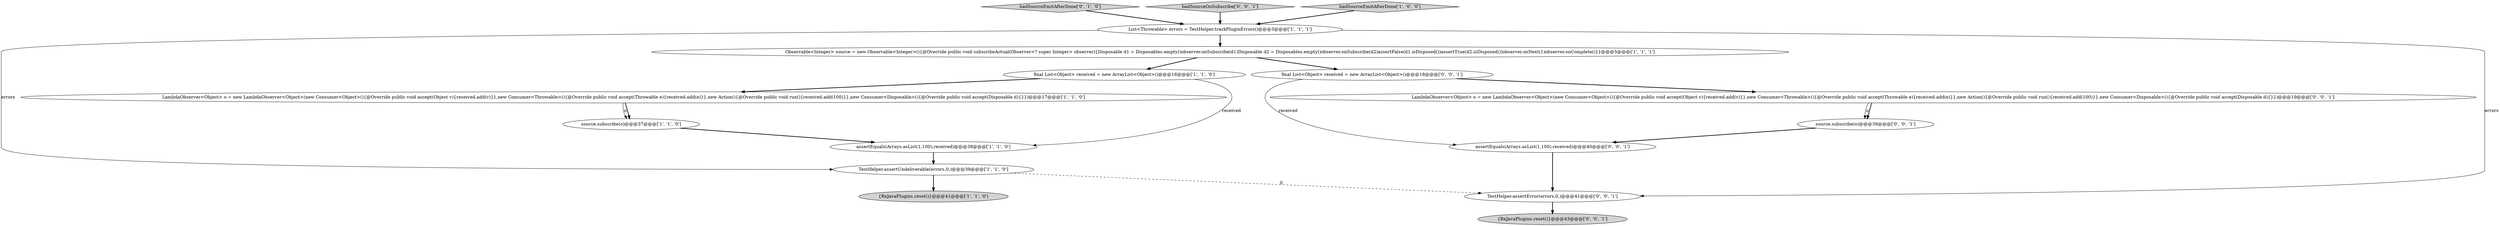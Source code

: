 digraph {
0 [style = filled, label = "TestHelper.assertUndeliverable(errors,0,)@@@39@@@['1', '1', '0']", fillcolor = white, shape = ellipse image = "AAA0AAABBB1BBB"];
8 [style = filled, label = "source.subscribe(o)@@@37@@@['1', '1', '0']", fillcolor = white, shape = ellipse image = "AAA0AAABBB1BBB"];
5 [style = filled, label = "assertEquals(Arrays.asList(1,100),received)@@@38@@@['1', '1', '0']", fillcolor = white, shape = ellipse image = "AAA0AAABBB1BBB"];
6 [style = filled, label = "List<Throwable> errors = TestHelper.trackPluginErrors()@@@3@@@['1', '1', '1']", fillcolor = white, shape = ellipse image = "AAA0AAABBB1BBB"];
9 [style = filled, label = "badSourceEmitAfterDone['0', '1', '0']", fillcolor = lightgray, shape = diamond image = "AAA0AAABBB2BBB"];
1 [style = filled, label = "Observable<Integer> source = new Observable<Integer>(){@Override public void subscribeActual(Observer<? super Integer> observer){Disposable d1 = Disposables.empty()observer.onSubscribe(d1)Disposable d2 = Disposables.empty()observer.onSubscribe(d2)assertFalse(d1.isDisposed())assertTrue(d2.isDisposed())observer.onNext(1)observer.onComplete()}}@@@5@@@['1', '1', '1']", fillcolor = white, shape = ellipse image = "AAA0AAABBB1BBB"];
10 [style = filled, label = "final List<Object> received = new ArrayList<Object>()@@@18@@@['0', '0', '1']", fillcolor = white, shape = ellipse image = "AAA0AAABBB3BBB"];
15 [style = filled, label = "assertEquals(Arrays.asList(1,100),received)@@@40@@@['0', '0', '1']", fillcolor = white, shape = ellipse image = "AAA0AAABBB3BBB"];
11 [style = filled, label = "LambdaObserver<Object> o = new LambdaObserver<Object>(new Consumer<Object>(){@Override public void accept(Object v){received.add(v)}},new Consumer<Throwable>(){@Override public void accept(Throwable e){received.add(e)}},new Action(){@Override public void run(){received.add(100)}},new Consumer<Disposable>(){@Override public void accept(Disposable d){}})@@@19@@@['0', '0', '1']", fillcolor = white, shape = ellipse image = "AAA0AAABBB3BBB"];
7 [style = filled, label = "LambdaObserver<Object> o = new LambdaObserver<Object>(new Consumer<Object>(){@Override public void accept(Object v){received.add(v)}},new Consumer<Throwable>(){@Override public void accept(Throwable e){received.add(e)}},new Action(){@Override public void run(){received.add(100)}},new Consumer<Disposable>(){@Override public void accept(Disposable d){}})@@@17@@@['1', '1', '0']", fillcolor = white, shape = ellipse image = "AAA0AAABBB1BBB"];
13 [style = filled, label = "source.subscribe(o)@@@39@@@['0', '0', '1']", fillcolor = white, shape = ellipse image = "AAA0AAABBB3BBB"];
12 [style = filled, label = "TestHelper.assertError(errors,0,)@@@41@@@['0', '0', '1']", fillcolor = white, shape = ellipse image = "AAA0AAABBB3BBB"];
2 [style = filled, label = "final List<Object> received = new ArrayList<Object>()@@@16@@@['1', '1', '0']", fillcolor = white, shape = ellipse image = "AAA0AAABBB1BBB"];
4 [style = filled, label = "{RxJavaPlugins.reset()}@@@41@@@['1', '1', '0']", fillcolor = lightgray, shape = ellipse image = "AAA0AAABBB1BBB"];
14 [style = filled, label = "{RxJavaPlugins.reset()}@@@43@@@['0', '0', '1']", fillcolor = lightgray, shape = ellipse image = "AAA0AAABBB3BBB"];
16 [style = filled, label = "badSourceOnSubscribe['0', '0', '1']", fillcolor = lightgray, shape = diamond image = "AAA0AAABBB3BBB"];
3 [style = filled, label = "badSourceEmitAfterDone['1', '0', '0']", fillcolor = lightgray, shape = diamond image = "AAA0AAABBB1BBB"];
11->13 [style = solid, label="o"];
13->15 [style = bold, label=""];
6->12 [style = solid, label="errors"];
7->8 [style = bold, label=""];
0->4 [style = bold, label=""];
1->10 [style = bold, label=""];
8->5 [style = bold, label=""];
2->7 [style = bold, label=""];
12->14 [style = bold, label=""];
15->12 [style = bold, label=""];
6->0 [style = solid, label="errors"];
10->11 [style = bold, label=""];
9->6 [style = bold, label=""];
3->6 [style = bold, label=""];
5->0 [style = bold, label=""];
16->6 [style = bold, label=""];
11->13 [style = bold, label=""];
10->15 [style = solid, label="received"];
2->5 [style = solid, label="received"];
6->1 [style = bold, label=""];
1->2 [style = bold, label=""];
7->8 [style = solid, label="o"];
0->12 [style = dashed, label="0"];
}

